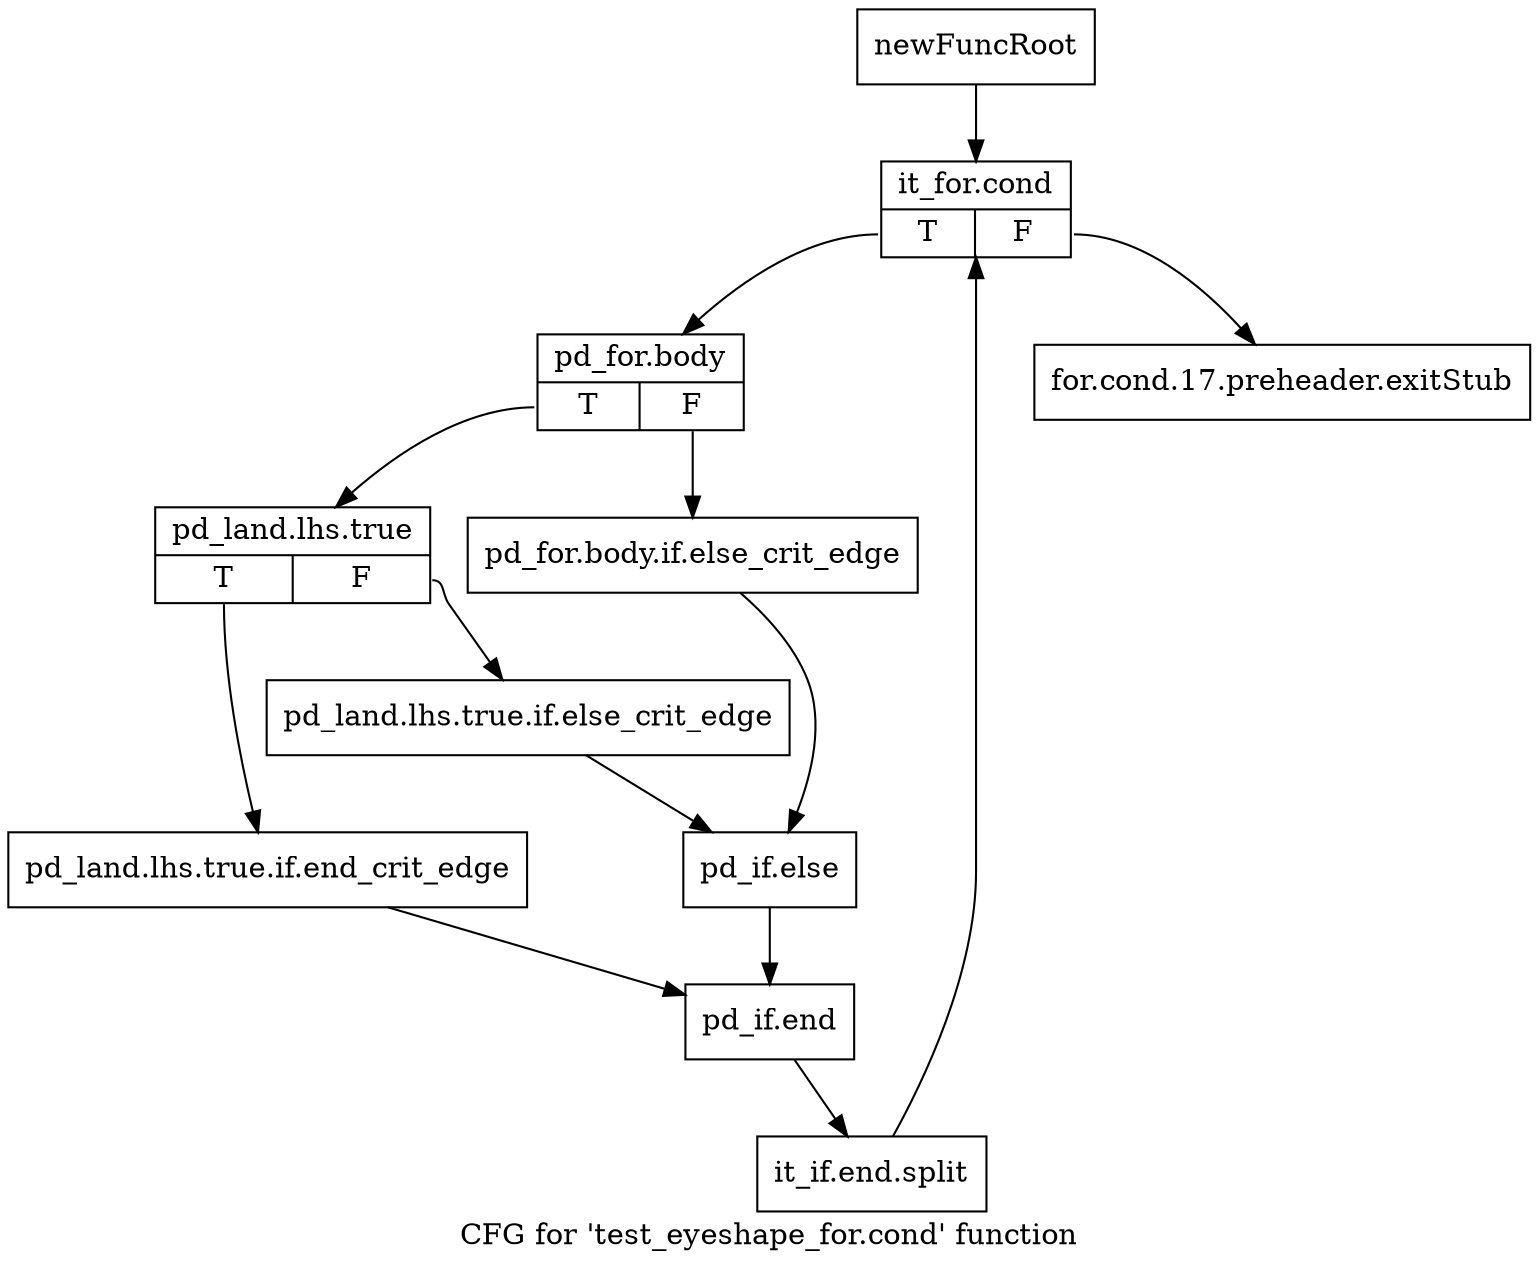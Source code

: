 digraph "CFG for 'test_eyeshape_for.cond' function" {
	label="CFG for 'test_eyeshape_for.cond' function";

	Node0x40edf20 [shape=record,label="{newFuncRoot}"];
	Node0x40edf20 -> Node0x40edfc0;
	Node0x40edf70 [shape=record,label="{for.cond.17.preheader.exitStub}"];
	Node0x40edfc0 [shape=record,label="{it_for.cond|{<s0>T|<s1>F}}"];
	Node0x40edfc0:s0 -> Node0x40ee010;
	Node0x40edfc0:s1 -> Node0x40edf70;
	Node0x40ee010 [shape=record,label="{pd_for.body|{<s0>T|<s1>F}}"];
	Node0x40ee010:s0 -> Node0x40ee0b0;
	Node0x40ee010:s1 -> Node0x40ee060;
	Node0x40ee060 [shape=record,label="{pd_for.body.if.else_crit_edge}"];
	Node0x40ee060 -> Node0x40ee150;
	Node0x40ee0b0 [shape=record,label="{pd_land.lhs.true|{<s0>T|<s1>F}}"];
	Node0x40ee0b0:s0 -> Node0x40ee1a0;
	Node0x40ee0b0:s1 -> Node0x40ee100;
	Node0x40ee100 [shape=record,label="{pd_land.lhs.true.if.else_crit_edge}"];
	Node0x40ee100 -> Node0x40ee150;
	Node0x40ee150 [shape=record,label="{pd_if.else}"];
	Node0x40ee150 -> Node0x40ee1f0;
	Node0x40ee1a0 [shape=record,label="{pd_land.lhs.true.if.end_crit_edge}"];
	Node0x40ee1a0 -> Node0x40ee1f0;
	Node0x40ee1f0 [shape=record,label="{pd_if.end}"];
	Node0x40ee1f0 -> Node0x4fdb360;
	Node0x4fdb360 [shape=record,label="{it_if.end.split}"];
	Node0x4fdb360 -> Node0x40edfc0;
}

